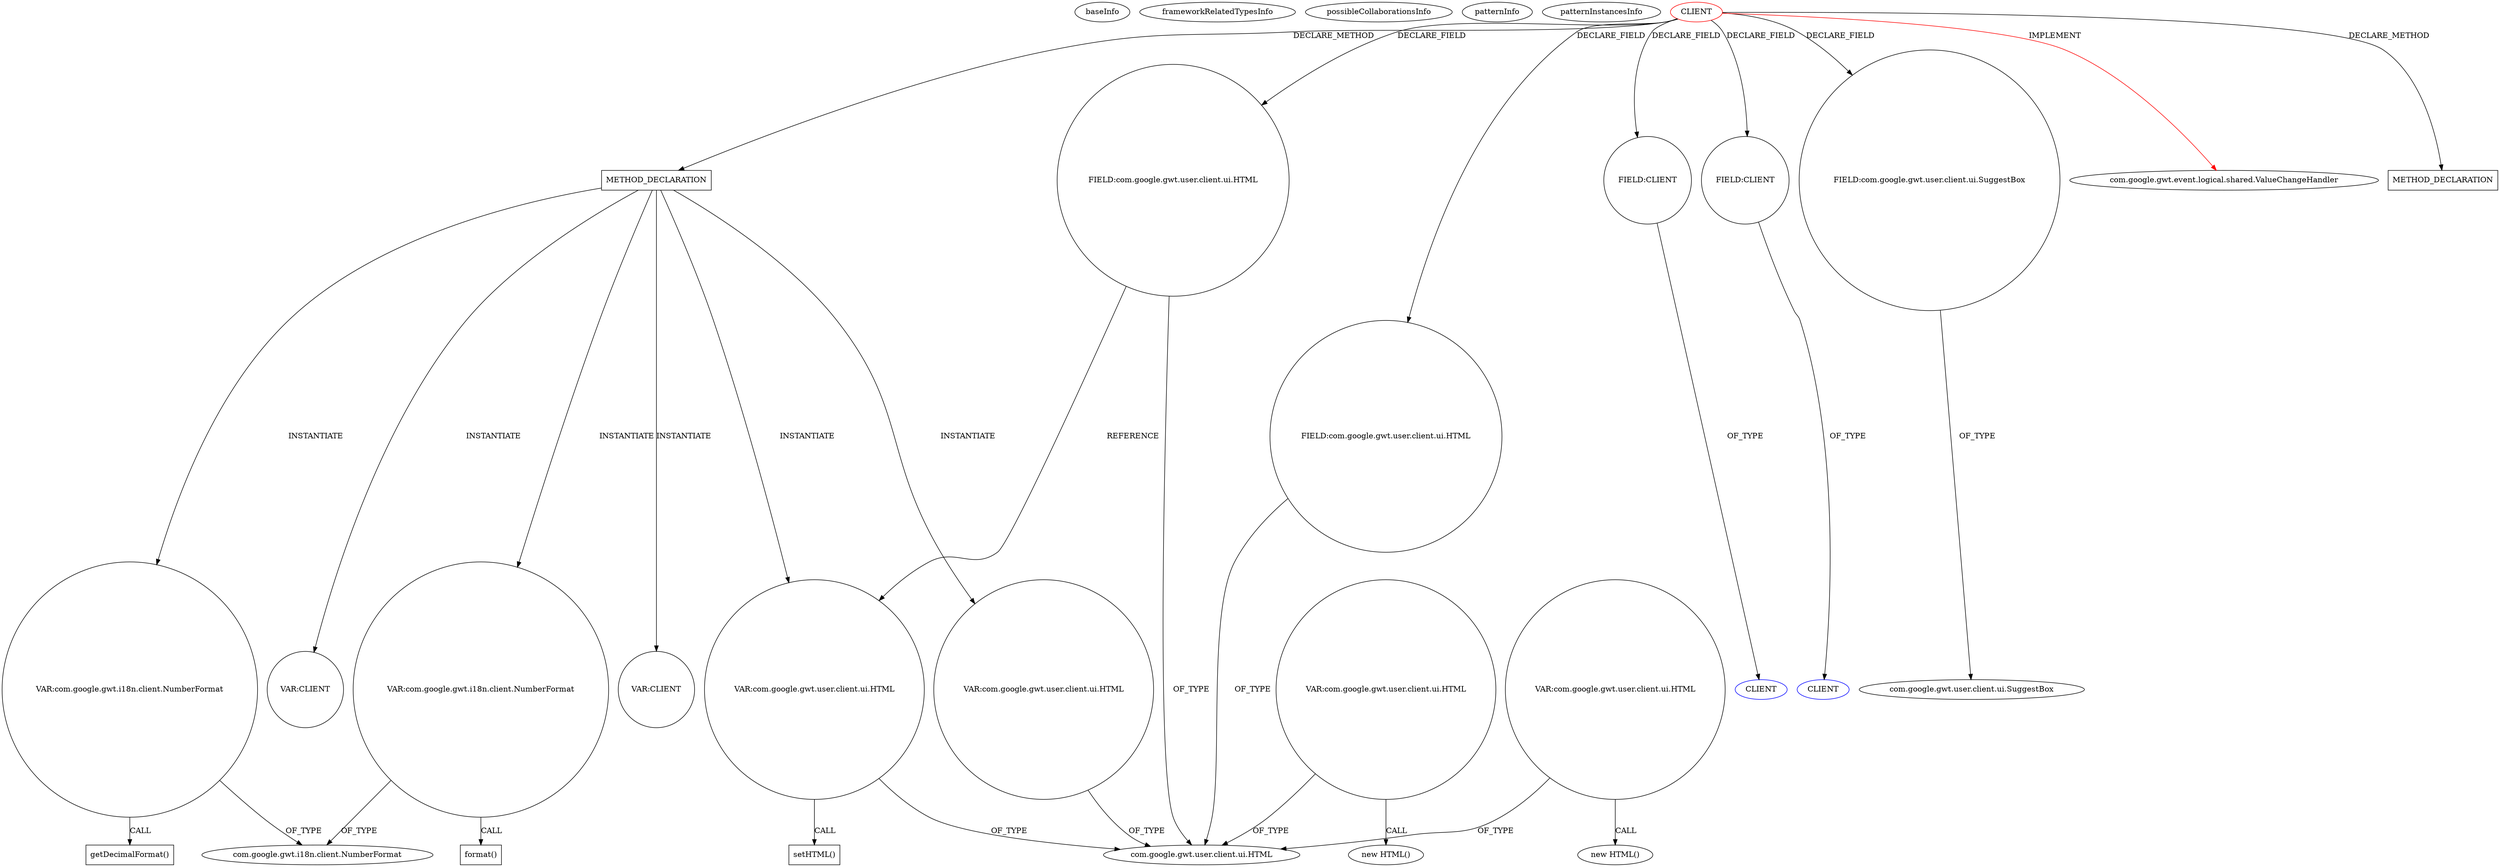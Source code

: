 digraph {
baseInfo[graphId=1492,category="pattern",isAnonymous=false,possibleRelation=false]
frameworkRelatedTypesInfo[0="com.google.gwt.event.logical.shared.ValueChangeHandler"]
possibleCollaborationsInfo[]
patternInfo[frequency=2.0,patternRootClient=0]
patternInstancesInfo[0="WSDOT-WSDOT-Search-GWT~/WSDOT-WSDOT-Search-GWT/WSDOT-Search-GWT-master/src/gov/wa/wsdot/search/client/SearchWidget.java~SearchWidget~449",1="daonb-obudget~/daonb-obudget/obudget-master/src/client/src/org/obudget/client/Application.java~Application~1154"]
282[label="com.google.gwt.i18n.client.NumberFormat",vertexType="FRAMEWORK_CLASS_TYPE",isFrameworkType=false]
391[label="VAR:com.google.gwt.i18n.client.NumberFormat",vertexType="VARIABLE_EXPRESION",isFrameworkType=false,shape=circle]
196[label="METHOD_DECLARATION",vertexType="CLIENT_METHOD_DECLARATION",isFrameworkType=false,shape=box]
0[label="CLIENT",vertexType="ROOT_CLIENT_CLASS_DECLARATION",isFrameworkType=false,color=red]
432[label="VAR:CLIENT",vertexType="VARIABLE_EXPRESION",isFrameworkType=false,shape=circle]
12[label="FIELD:CLIENT",vertexType="FIELD_DECLARATION",isFrameworkType=false,shape=circle]
435[label="VAR:CLIENT",vertexType="VARIABLE_EXPRESION",isFrameworkType=false,shape=circle]
4[label="FIELD:CLIENT",vertexType="FIELD_DECLARATION",isFrameworkType=false,shape=circle]
7[label="FIELD:com.google.gwt.user.client.ui.HTML",vertexType="FIELD_DECLARATION",isFrameworkType=false,shape=circle]
23[label="FIELD:com.google.gwt.user.client.ui.HTML",vertexType="FIELD_DECLARATION",isFrameworkType=false,shape=circle]
295[label="VAR:com.google.gwt.user.client.ui.HTML",vertexType="VARIABLE_EXPRESION",isFrameworkType=false,shape=circle]
390[label="setHTML()",vertexType="INSIDE_CALL",isFrameworkType=false,shape=box]
428[label="VAR:com.google.gwt.user.client.ui.HTML",vertexType="VARIABLE_EXPRESION",isFrameworkType=false,shape=circle]
15[label="FIELD:com.google.gwt.user.client.ui.SuggestBox",vertexType="FIELD_DECLARATION",isFrameworkType=false,shape=circle]
16[label="com.google.gwt.user.client.ui.SuggestBox",vertexType="FRAMEWORK_CLASS_TYPE",isFrameworkType=false]
5[label="CLIENT",vertexType="REFERENCE_CLIENT_CLASS_DECLARATION",isFrameworkType=false,color=blue]
13[label="CLIENT",vertexType="REFERENCE_CLIENT_CLASS_DECLARATION",isFrameworkType=false,color=blue]
1[label="com.google.gwt.event.logical.shared.ValueChangeHandler",vertexType="FRAMEWORK_INTERFACE_TYPE",isFrameworkType=false]
283[label="VAR:com.google.gwt.i18n.client.NumberFormat",vertexType="VARIABLE_EXPRESION",isFrameworkType=false,shape=circle]
392[label="format()",vertexType="INSIDE_CALL",isFrameworkType=false,shape=box]
284[label="getDecimalFormat()",vertexType="INSIDE_CALL",isFrameworkType=false,shape=box]
3[label="com.google.gwt.user.client.ui.HTML",vertexType="FRAMEWORK_CLASS_TYPE",isFrameworkType=false]
147[label="VAR:com.google.gwt.user.client.ui.HTML",vertexType="VARIABLE_EXPRESION",isFrameworkType=false,shape=circle]
146[label="new HTML()",vertexType="CONSTRUCTOR_CALL",isFrameworkType=false]
76[label="VAR:com.google.gwt.user.client.ui.HTML",vertexType="VARIABLE_EXPRESION",isFrameworkType=false,shape=circle]
75[label="new HTML()",vertexType="CONSTRUCTOR_CALL",isFrameworkType=false]
193[label="METHOD_DECLARATION",vertexType="CLIENT_METHOD_DECLARATION",isFrameworkType=false,shape=box]
0->193[label="DECLARE_METHOD"]
196->428[label="INSTANTIATE"]
196->391[label="INSTANTIATE"]
283->282[label="OF_TYPE"]
147->146[label="CALL"]
12->13[label="OF_TYPE"]
23->3[label="OF_TYPE"]
76->3[label="OF_TYPE"]
0->4[label="DECLARE_FIELD"]
4->5[label="OF_TYPE"]
196->435[label="INSTANTIATE"]
0->15[label="DECLARE_FIELD"]
147->3[label="OF_TYPE"]
391->282[label="OF_TYPE"]
196->432[label="INSTANTIATE"]
283->284[label="CALL"]
0->1[label="IMPLEMENT",color=red]
23->295[label="REFERENCE"]
76->75[label="CALL"]
295->3[label="OF_TYPE"]
0->196[label="DECLARE_METHOD"]
0->12[label="DECLARE_FIELD"]
428->3[label="OF_TYPE"]
391->392[label="CALL"]
196->283[label="INSTANTIATE"]
0->7[label="DECLARE_FIELD"]
196->295[label="INSTANTIATE"]
7->3[label="OF_TYPE"]
15->16[label="OF_TYPE"]
0->23[label="DECLARE_FIELD"]
295->390[label="CALL"]
}
